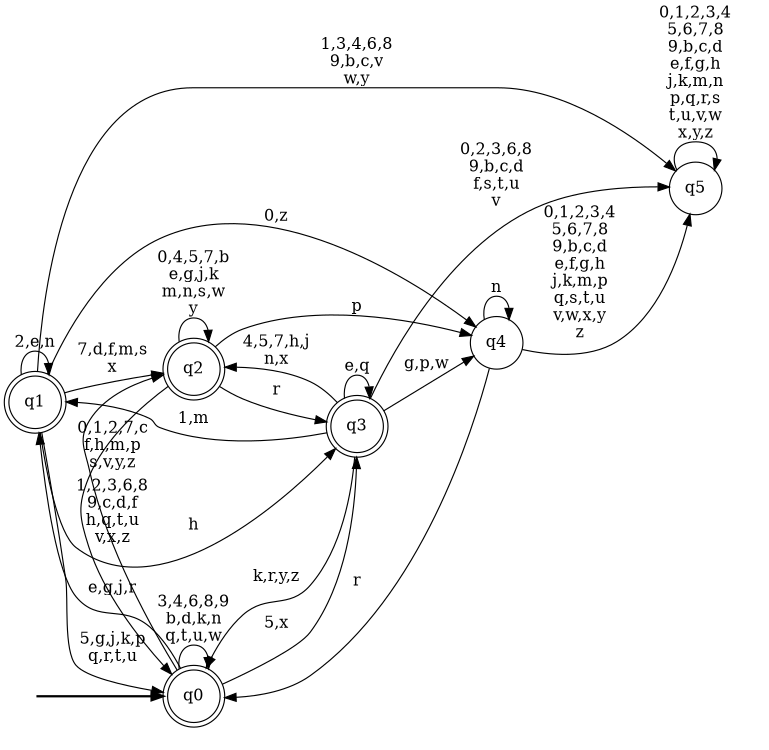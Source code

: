 digraph BlueStar {
__start0 [style = invis, shape = none, label = "", width = 0, height = 0];

rankdir=LR;
size="8,5";

s0 [style="rounded,filled", color="black", fillcolor="white" shape="doublecircle", label="q0"];
s1 [style="rounded,filled", color="black", fillcolor="white" shape="doublecircle", label="q1"];
s2 [style="rounded,filled", color="black", fillcolor="white" shape="doublecircle", label="q2"];
s3 [style="rounded,filled", color="black", fillcolor="white" shape="doublecircle", label="q3"];
s4 [style="filled", color="black", fillcolor="white" shape="circle", label="q4"];
s5 [style="filled", color="black", fillcolor="white" shape="circle", label="q5"];
subgraph cluster_main { 
	graph [pad=".75", ranksep="0.15", nodesep="0.15"];
	 style=invis; 
	__start0 -> s0 [penwidth=2];
}
s0 -> s0 [label="3,4,6,8,9\nb,d,k,n\nq,t,u,w"];
s0 -> s1 [label="e,g,j,r"];
s0 -> s2 [label="0,1,2,7,c\nf,h,m,p\ns,v,y,z"];
s0 -> s3 [label="5,x"];
s1 -> s0 [label="5,g,j,k,p\nq,r,t,u"];
s1 -> s1 [label="2,e,n"];
s1 -> s2 [label="7,d,f,m,s\nx"];
s1 -> s3 [label="h"];
s1 -> s4 [label="0,z"];
s1 -> s5 [label="1,3,4,6,8\n9,b,c,v\nw,y"];
s2 -> s0 [label="1,2,3,6,8\n9,c,d,f\nh,q,t,u\nv,x,z"];
s2 -> s2 [label="0,4,5,7,b\ne,g,j,k\nm,n,s,w\ny"];
s2 -> s3 [label="r"];
s2 -> s4 [label="p"];
s3 -> s0 [label="k,r,y,z"];
s3 -> s1 [label="1,m"];
s3 -> s2 [label="4,5,7,h,j\nn,x"];
s3 -> s3 [label="e,q"];
s3 -> s4 [label="g,p,w"];
s3 -> s5 [label="0,2,3,6,8\n9,b,c,d\nf,s,t,u\nv"];
s4 -> s0 [label="r"];
s4 -> s4 [label="n"];
s4 -> s5 [label="0,1,2,3,4\n5,6,7,8\n9,b,c,d\ne,f,g,h\nj,k,m,p\nq,s,t,u\nv,w,x,y\nz"];
s5 -> s5 [label="0,1,2,3,4\n5,6,7,8\n9,b,c,d\ne,f,g,h\nj,k,m,n\np,q,r,s\nt,u,v,w\nx,y,z"];

}